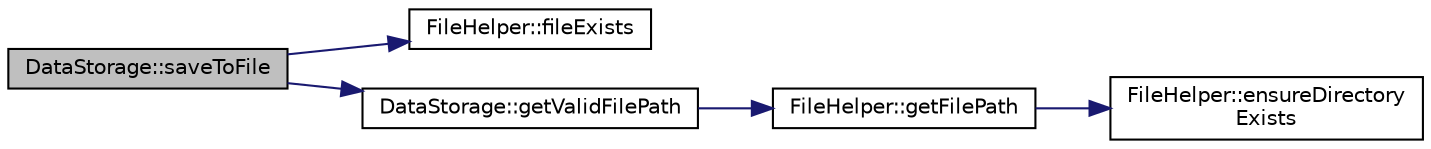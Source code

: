 digraph "DataStorage::saveToFile"
{
 // LATEX_PDF_SIZE
  edge [fontname="Helvetica",fontsize="10",labelfontname="Helvetica",labelfontsize="10"];
  node [fontname="Helvetica",fontsize="10",shape=record];
  rankdir="LR";
  Node1 [label="DataStorage::saveToFile",height=0.2,width=0.4,color="black", fillcolor="grey75", style="filled", fontcolor="black",tooltip="Saves the provided data to the given file."];
  Node1 -> Node2 [color="midnightblue",fontsize="10",style="solid",fontname="Helvetica"];
  Node2 [label="FileHelper::fileExists",height=0.2,width=0.4,color="black", fillcolor="white", style="filled",URL="$classFileHelper.html#ad75188b2ae6098e5dae2f23cb5576341",tooltip="Verifies if a file exists at the provided path."];
  Node1 -> Node3 [color="midnightblue",fontsize="10",style="solid",fontname="Helvetica"];
  Node3 [label="DataStorage::getValidFilePath",height=0.2,width=0.4,color="black", fillcolor="white", style="filled",URL="$classDataStorage.html#a4f7c8d0fc570f9ca75609f004974fa0b",tooltip="Helper function to validate and get the file path."];
  Node3 -> Node4 [color="midnightblue",fontsize="10",style="solid",fontname="Helvetica"];
  Node4 [label="FileHelper::getFilePath",height=0.2,width=0.4,color="black", fillcolor="white", style="filled",URL="$classFileHelper.html#a8a218e5dfb2e5ec90c4180671f868af1",tooltip="Constructs the full path for a file using the current subfolder."];
  Node4 -> Node5 [color="midnightblue",fontsize="10",style="solid",fontname="Helvetica"];
  Node5 [label="FileHelper::ensureDirectory\lExists",height=0.2,width=0.4,color="black", fillcolor="white", style="filled",URL="$classFileHelper.html#a34793345599cf91e9c91e92fa6095d9e",tooltip="Makes sure the provided directory exists."];
}
